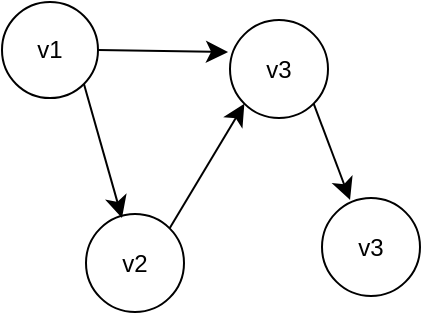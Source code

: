 <mxfile version="25.0.1">
  <diagram name="Page-1" id="pmZ4p1V-H9R2yBOVhqNV">
    <mxGraphModel dx="809" dy="638" grid="0" gridSize="10" guides="1" tooltips="1" connect="1" arrows="1" fold="1" page="0" pageScale="1" pageWidth="850" pageHeight="1100" math="0" shadow="0">
      <root>
        <mxCell id="0" />
        <mxCell id="1" parent="0" />
        <mxCell id="V-q-r9qjEbJWmHE86bhc-1" value="v1" style="ellipse;whiteSpace=wrap;html=1;aspect=fixed;" vertex="1" parent="1">
          <mxGeometry x="-237" y="82" width="48" height="48" as="geometry" />
        </mxCell>
        <mxCell id="V-q-r9qjEbJWmHE86bhc-6" style="edgeStyle=none;curved=1;rounded=0;orthogonalLoop=1;jettySize=auto;html=1;exitX=1;exitY=0;exitDx=0;exitDy=0;entryX=0;entryY=1;entryDx=0;entryDy=0;fontSize=12;startSize=8;endSize=8;" edge="1" parent="1" source="V-q-r9qjEbJWmHE86bhc-2" target="V-q-r9qjEbJWmHE86bhc-3">
          <mxGeometry relative="1" as="geometry" />
        </mxCell>
        <mxCell id="V-q-r9qjEbJWmHE86bhc-2" value="v2" style="ellipse;whiteSpace=wrap;html=1;aspect=fixed;" vertex="1" parent="1">
          <mxGeometry x="-195" y="188" width="49" height="49" as="geometry" />
        </mxCell>
        <mxCell id="V-q-r9qjEbJWmHE86bhc-3" value="v3" style="ellipse;whiteSpace=wrap;html=1;aspect=fixed;" vertex="1" parent="1">
          <mxGeometry x="-123" y="91" width="49" height="49" as="geometry" />
        </mxCell>
        <mxCell id="V-q-r9qjEbJWmHE86bhc-4" value="v3" style="ellipse;whiteSpace=wrap;html=1;aspect=fixed;" vertex="1" parent="1">
          <mxGeometry x="-77" y="180" width="49" height="49" as="geometry" />
        </mxCell>
        <mxCell id="V-q-r9qjEbJWmHE86bhc-5" style="edgeStyle=none;curved=1;rounded=0;orthogonalLoop=1;jettySize=auto;html=1;exitX=1;exitY=1;exitDx=0;exitDy=0;entryX=0.367;entryY=0.041;entryDx=0;entryDy=0;entryPerimeter=0;fontSize=12;startSize=8;endSize=8;" edge="1" parent="1" source="V-q-r9qjEbJWmHE86bhc-1" target="V-q-r9qjEbJWmHE86bhc-2">
          <mxGeometry relative="1" as="geometry" />
        </mxCell>
        <mxCell id="V-q-r9qjEbJWmHE86bhc-9" style="edgeStyle=none;curved=1;rounded=0;orthogonalLoop=1;jettySize=auto;html=1;exitX=1;exitY=1;exitDx=0;exitDy=0;entryX=0.286;entryY=0.02;entryDx=0;entryDy=0;entryPerimeter=0;fontSize=12;startSize=8;endSize=8;" edge="1" parent="1" source="V-q-r9qjEbJWmHE86bhc-3" target="V-q-r9qjEbJWmHE86bhc-4">
          <mxGeometry relative="1" as="geometry" />
        </mxCell>
        <mxCell id="V-q-r9qjEbJWmHE86bhc-10" style="edgeStyle=none;curved=1;rounded=0;orthogonalLoop=1;jettySize=auto;html=1;exitX=1;exitY=0.5;exitDx=0;exitDy=0;entryX=-0.02;entryY=0.327;entryDx=0;entryDy=0;entryPerimeter=0;fontSize=12;startSize=8;endSize=8;" edge="1" parent="1" source="V-q-r9qjEbJWmHE86bhc-1" target="V-q-r9qjEbJWmHE86bhc-3">
          <mxGeometry relative="1" as="geometry" />
        </mxCell>
      </root>
    </mxGraphModel>
  </diagram>
</mxfile>
